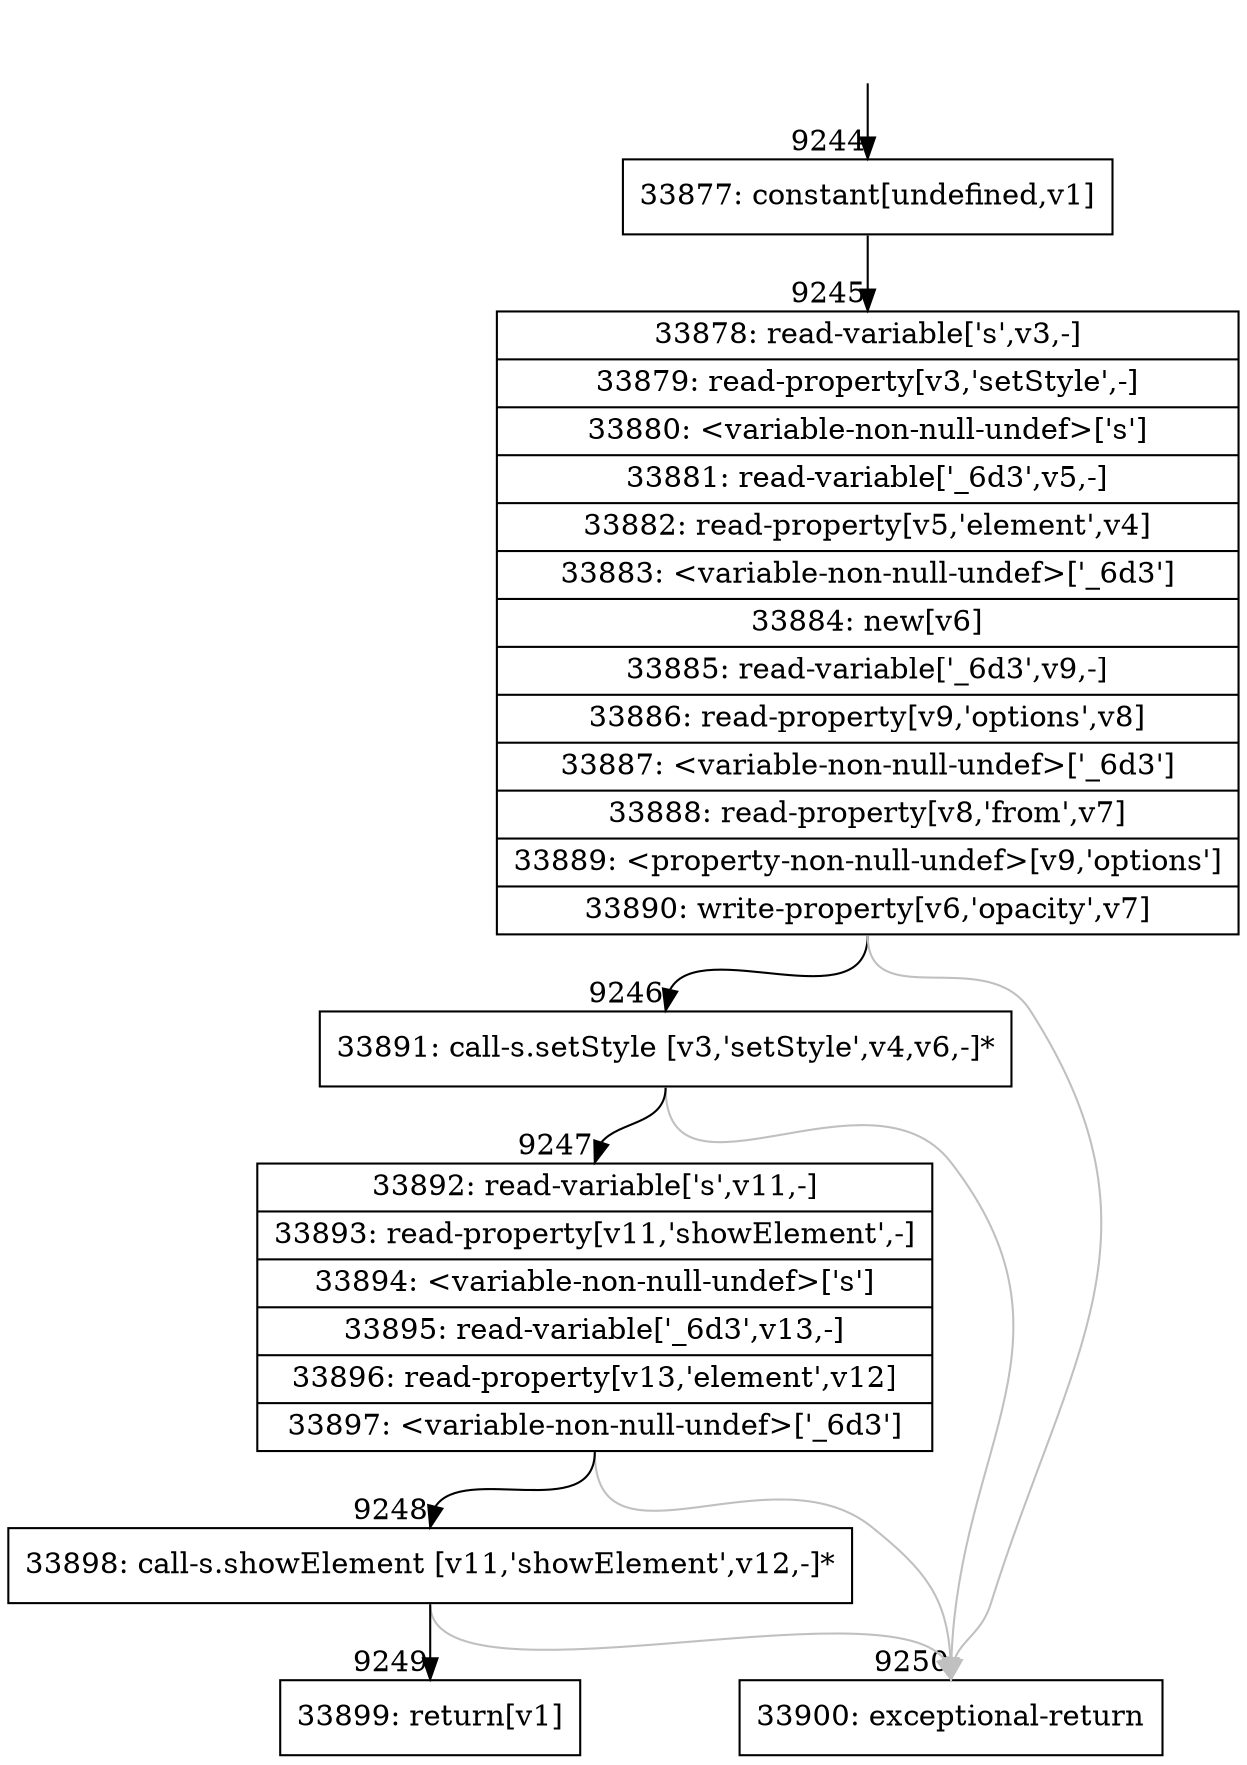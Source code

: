 digraph {
rankdir="TD"
BB_entry642[shape=none,label=""];
BB_entry642 -> BB9244 [tailport=s, headport=n, headlabel="    9244"]
BB9244 [shape=record label="{33877: constant[undefined,v1]}" ] 
BB9244 -> BB9245 [tailport=s, headport=n, headlabel="      9245"]
BB9245 [shape=record label="{33878: read-variable['s',v3,-]|33879: read-property[v3,'setStyle',-]|33880: \<variable-non-null-undef\>['s']|33881: read-variable['_6d3',v5,-]|33882: read-property[v5,'element',v4]|33883: \<variable-non-null-undef\>['_6d3']|33884: new[v6]|33885: read-variable['_6d3',v9,-]|33886: read-property[v9,'options',v8]|33887: \<variable-non-null-undef\>['_6d3']|33888: read-property[v8,'from',v7]|33889: \<property-non-null-undef\>[v9,'options']|33890: write-property[v6,'opacity',v7]}" ] 
BB9245 -> BB9246 [tailport=s, headport=n, headlabel="      9246"]
BB9245 -> BB9250 [tailport=s, headport=n, color=gray, headlabel="      9250"]
BB9246 [shape=record label="{33891: call-s.setStyle [v3,'setStyle',v4,v6,-]*}" ] 
BB9246 -> BB9247 [tailport=s, headport=n, headlabel="      9247"]
BB9246 -> BB9250 [tailport=s, headport=n, color=gray]
BB9247 [shape=record label="{33892: read-variable['s',v11,-]|33893: read-property[v11,'showElement',-]|33894: \<variable-non-null-undef\>['s']|33895: read-variable['_6d3',v13,-]|33896: read-property[v13,'element',v12]|33897: \<variable-non-null-undef\>['_6d3']}" ] 
BB9247 -> BB9248 [tailport=s, headport=n, headlabel="      9248"]
BB9247 -> BB9250 [tailport=s, headport=n, color=gray]
BB9248 [shape=record label="{33898: call-s.showElement [v11,'showElement',v12,-]*}" ] 
BB9248 -> BB9249 [tailport=s, headport=n, headlabel="      9249"]
BB9248 -> BB9250 [tailport=s, headport=n, color=gray]
BB9249 [shape=record label="{33899: return[v1]}" ] 
BB9250 [shape=record label="{33900: exceptional-return}" ] 
//#$~ 6595
}
